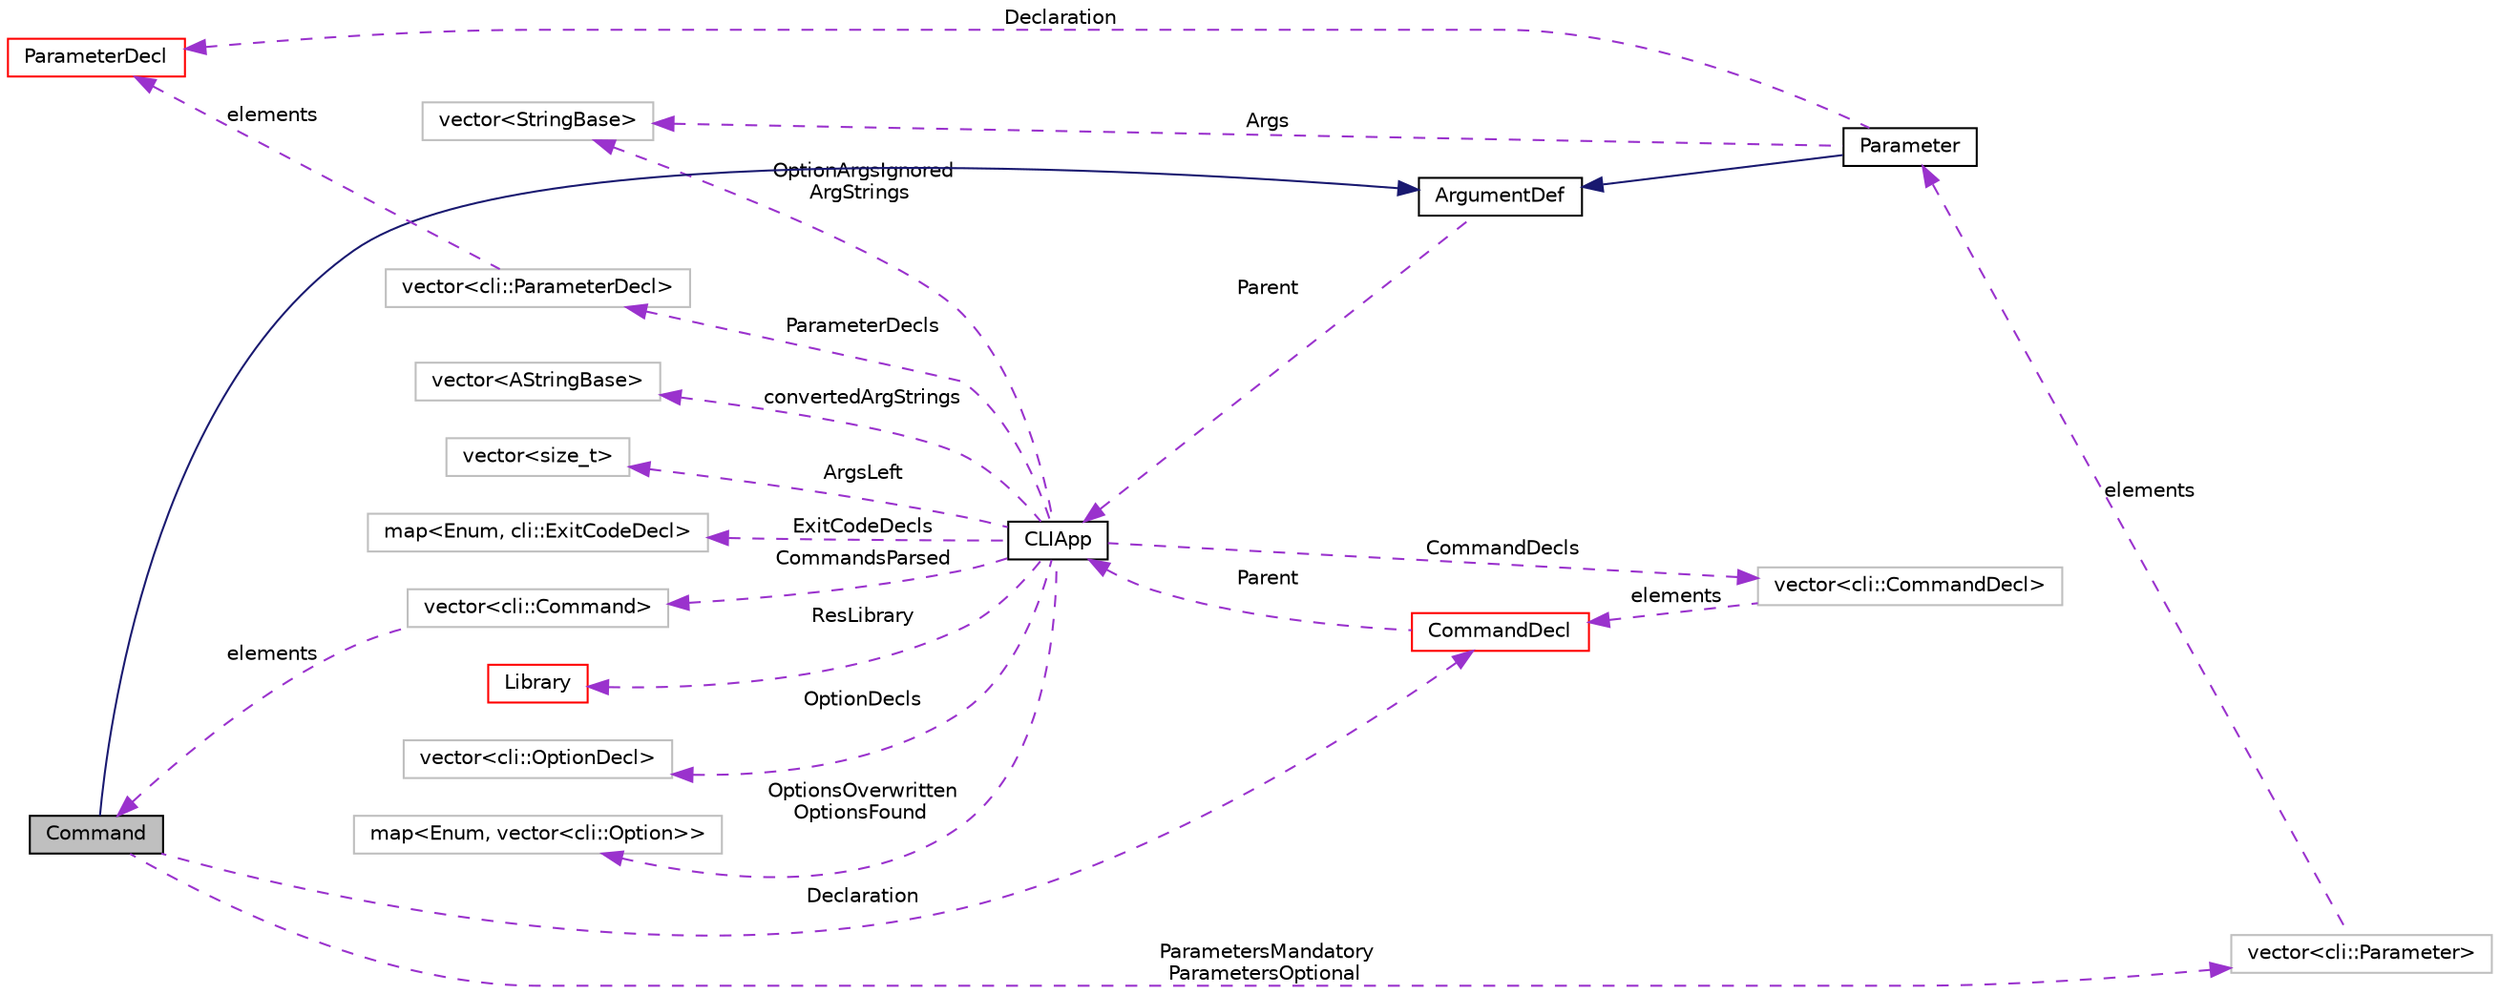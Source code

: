 digraph "Command"
{
  edge [fontname="Helvetica",fontsize="10",labelfontname="Helvetica",labelfontsize="10"];
  node [fontname="Helvetica",fontsize="10",shape=record];
  rankdir="LR";
  Node2 [label="Command",height=0.2,width=0.4,color="black", fillcolor="grey75", style="filled", fontcolor="black"];
  Node5 [label="vector\<cli::OptionDecl\>",height=0.2,width=0.4,color="grey75", fillcolor="white", style="filled"];
  Node47 [label="map\<Enum, vector\<cli::Option\>\>",height=0.2,width=0.4,color="grey75", fillcolor="white", style="filled"];
  Node16 [label="vector\<AStringBase\>",height=0.2,width=0.4,color="grey75", fillcolor="white", style="filled"];
  Node36 [label="vector\<StringBase\>",height=0.2,width=0.4,color="grey75", fillcolor="white", style="filled"];
  Node50 [label="vector\<size_t\>",height=0.2,width=0.4,color="grey75", fillcolor="white", style="filled"];
  Node51 [label="vector\<cli::Command\>",height=0.2,width=0.4,color="grey75", fillcolor="white", style="filled"];
  Node52 [label="map\<Enum, cli::ExitCodeDecl\>",height=0.2,width=0.4,color="grey75", fillcolor="white", style="filled"];
  Node55 [label="vector\<cli::ParameterDecl\>",height=0.2,width=0.4,color="grey75", fillcolor="white", style="filled"];
  Node58 [label="vector\<cli::CommandDecl\>",height=0.2,width=0.4,color="grey75", fillcolor="white", style="filled"];
  Node62 [label="vector\<cli::Parameter\>",height=0.2,width=0.4,color="grey75", fillcolor="white", style="filled"];
  Node2 -> Node51 [dir="back",color="darkorchid3",fontsize="10",style="dashed",label=" elements" ,fontname="Helvetica"];
  Node3 -> Node2 [dir="back",color="midnightblue",fontsize="10",style="solid",fontname="Helvetica"];
  Node3 -> Node63 [dir="back",color="midnightblue",fontsize="10",style="solid",fontname="Helvetica"];
  Node4 -> Node3 [dir="back",color="darkorchid3",fontsize="10",style="dashed",label=" Parent" ,fontname="Helvetica"];
  Node4 -> Node59 [dir="back",color="darkorchid3",fontsize="10",style="dashed",label=" Parent" ,fontname="Helvetica"];
  Node5 -> Node4 [dir="back",color="darkorchid3",fontsize="10",style="dashed",label=" OptionDecls" ,fontname="Helvetica"];
  Node8 -> Node4 [dir="back",color="darkorchid3",fontsize="10",style="dashed",label=" ResLibrary" ,fontname="Helvetica"];
  Node16 -> Node4 [dir="back",color="darkorchid3",fontsize="10",style="dashed",label=" convertedArgStrings" ,fontname="Helvetica"];
  Node36 -> Node4 [dir="back",color="darkorchid3",fontsize="10",style="dashed",label=" OptionArgsIgnored\nArgStrings" ,fontname="Helvetica"];
  Node36 -> Node63 [dir="back",color="darkorchid3",fontsize="10",style="dashed",label=" Args" ,fontname="Helvetica"];
  Node47 -> Node4 [dir="back",color="darkorchid3",fontsize="10",style="dashed",label=" OptionsOverwritten\nOptionsFound" ,fontname="Helvetica"];
  Node50 -> Node4 [dir="back",color="darkorchid3",fontsize="10",style="dashed",label=" ArgsLeft" ,fontname="Helvetica"];
  Node51 -> Node4 [dir="back",color="darkorchid3",fontsize="10",style="dashed",label=" CommandsParsed" ,fontname="Helvetica"];
  Node52 -> Node4 [dir="back",color="darkorchid3",fontsize="10",style="dashed",label=" ExitCodeDecls" ,fontname="Helvetica"];
  Node55 -> Node4 [dir="back",color="darkorchid3",fontsize="10",style="dashed",label=" ParameterDecls" ,fontname="Helvetica"];
  Node56 -> Node55 [dir="back",color="darkorchid3",fontsize="10",style="dashed",label=" elements" ,fontname="Helvetica"];
  Node56 -> Node63 [dir="back",color="darkorchid3",fontsize="10",style="dashed",label=" Declaration" ,fontname="Helvetica"];
  Node58 -> Node4 [dir="back",color="darkorchid3",fontsize="10",style="dashed",label=" CommandDecls" ,fontname="Helvetica"];
  Node59 -> Node2 [dir="back",color="darkorchid3",fontsize="10",style="dashed",label=" Declaration" ,fontname="Helvetica"];
  Node59 -> Node58 [dir="back",color="darkorchid3",fontsize="10",style="dashed",label=" elements" ,fontname="Helvetica"];
  Node62 -> Node2 [dir="back",color="darkorchid3",fontsize="10",style="dashed",label=" ParametersMandatory\nParametersOptional" ,fontname="Helvetica"];
  Node63 -> Node62 [dir="back",color="darkorchid3",fontsize="10",style="dashed",label=" elements" ,fontname="Helvetica"];
  Node3 [label="ArgumentDef",height=0.2,width=0.4,color="black", fillcolor="white", style="filled",URL="$structaworx_1_1lib_1_1cli_1_1ArgumentDef.html"];
  Node4 [label="CLIApp",height=0.2,width=0.4,color="black", fillcolor="white", style="filled",URL="$classaworx_1_1lib_1_1cli_1_1CLIApp.html"];
  Node8 [label="Library",height=0.2,width=0.4,color="red", fillcolor="white", style="filled",URL="$classaworx_1_1lib_1_1lang_1_1Library.html"];
  Node56 [label="ParameterDecl",height=0.2,width=0.4,color="red", fillcolor="white", style="filled",URL="$structaworx_1_1lib_1_1cli_1_1ParameterDecl.html"];
  Node59 [label="CommandDecl",height=0.2,width=0.4,color="red", fillcolor="white", style="filled",URL="$structaworx_1_1lib_1_1cli_1_1CommandDecl.html"];
  Node63 [label="Parameter",height=0.2,width=0.4,color="black", fillcolor="white", style="filled",URL="$structaworx_1_1lib_1_1cli_1_1Parameter.html"];
}

